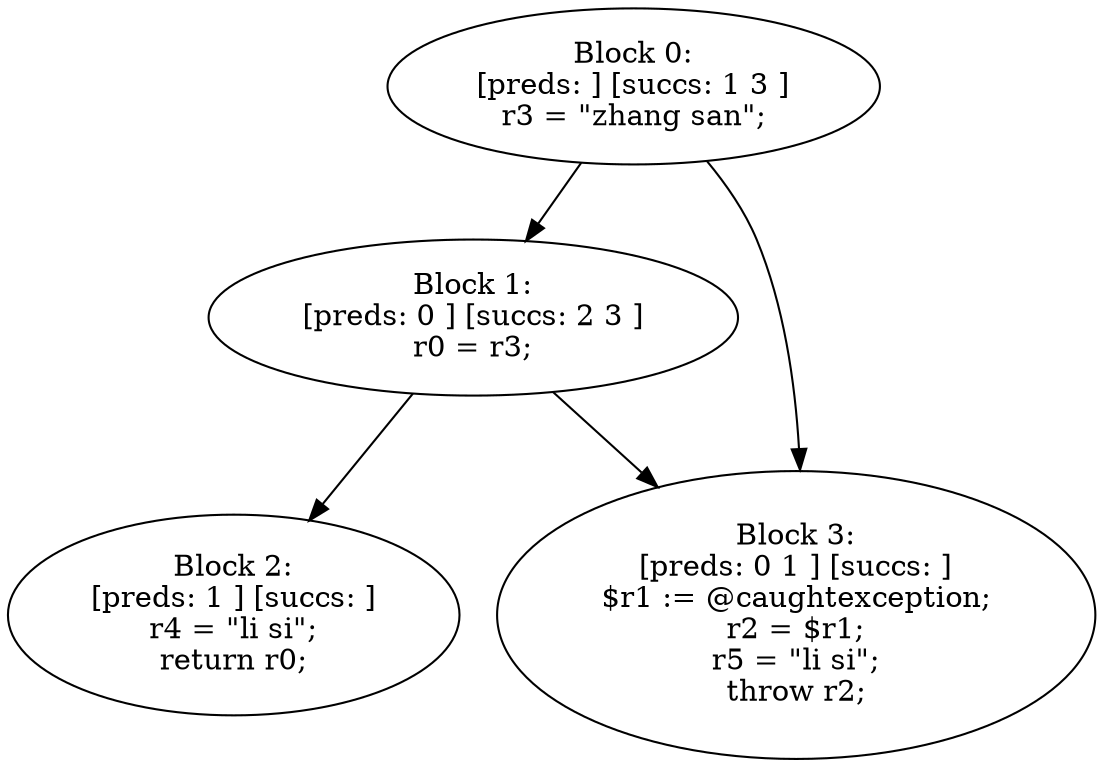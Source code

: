 digraph "unitGraph" {
    "Block 0:
[preds: ] [succs: 1 3 ]
r3 = \"zhang san\";
"
    "Block 1:
[preds: 0 ] [succs: 2 3 ]
r0 = r3;
"
    "Block 2:
[preds: 1 ] [succs: ]
r4 = \"li si\";
return r0;
"
    "Block 3:
[preds: 0 1 ] [succs: ]
$r1 := @caughtexception;
r2 = $r1;
r5 = \"li si\";
throw r2;
"
    "Block 0:
[preds: ] [succs: 1 3 ]
r3 = \"zhang san\";
"->"Block 1:
[preds: 0 ] [succs: 2 3 ]
r0 = r3;
";
    "Block 0:
[preds: ] [succs: 1 3 ]
r3 = \"zhang san\";
"->"Block 3:
[preds: 0 1 ] [succs: ]
$r1 := @caughtexception;
r2 = $r1;
r5 = \"li si\";
throw r2;
";
    "Block 1:
[preds: 0 ] [succs: 2 3 ]
r0 = r3;
"->"Block 2:
[preds: 1 ] [succs: ]
r4 = \"li si\";
return r0;
";
    "Block 1:
[preds: 0 ] [succs: 2 3 ]
r0 = r3;
"->"Block 3:
[preds: 0 1 ] [succs: ]
$r1 := @caughtexception;
r2 = $r1;
r5 = \"li si\";
throw r2;
";
}
